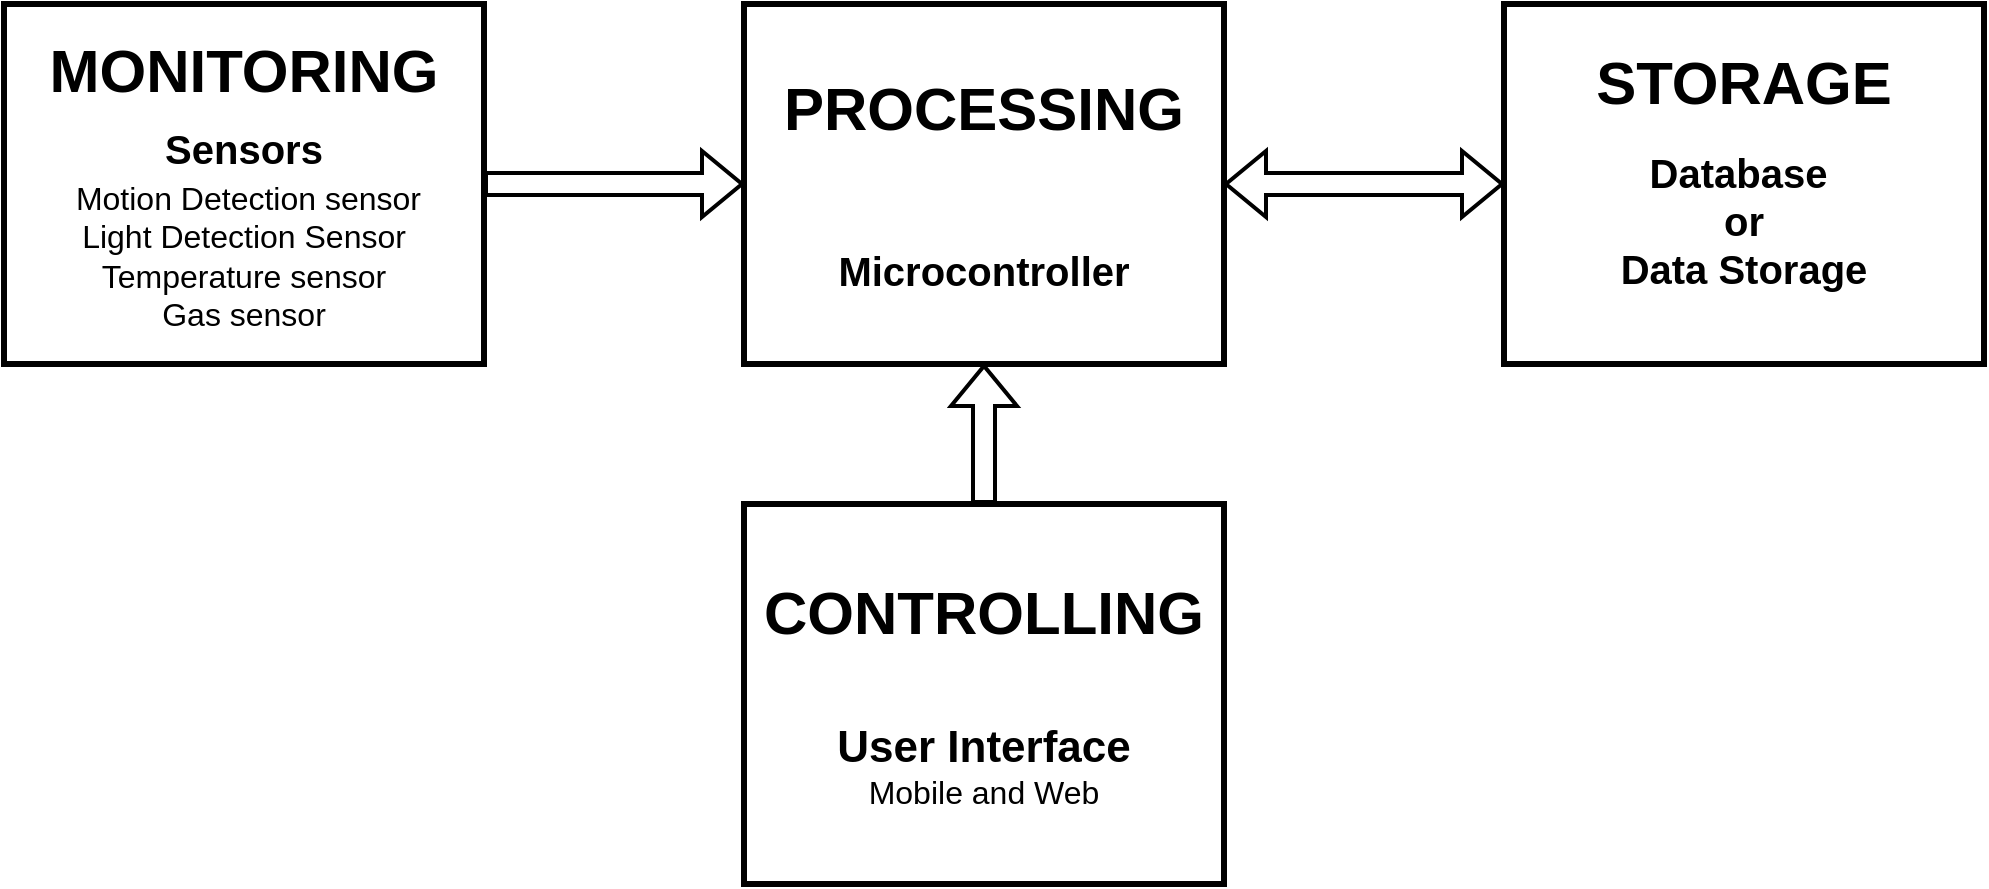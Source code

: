 <mxfile version="20.3.7" type="github">
  <diagram id="FkSYsnRfB3WPtG6Djq2n" name="Page-1">
    <mxGraphModel dx="1296" dy="706" grid="1" gridSize="10" guides="1" tooltips="1" connect="1" arrows="1" fold="1" page="1" pageScale="1" pageWidth="850" pageHeight="1100" math="0" shadow="0">
      <root>
        <mxCell id="0" />
        <mxCell id="1" parent="0" />
        <mxCell id="2tK7dHbmGP9RhGaZD1cl-1" value="&lt;div style=&quot;font-size: 30px;&quot;&gt;&lt;b&gt;&lt;font style=&quot;font-size: 30px;&quot;&gt;MONITORING &lt;font style=&quot;font-size: 20px;&quot;&gt;Sensors&lt;/font&gt;&lt;br&gt;&lt;/font&gt;&lt;/b&gt;&lt;/div&gt;&lt;div style=&quot;font-size: 16px;&quot;&gt;&lt;font style=&quot;font-size: 16px;&quot;&gt;&amp;nbsp;Motion Detection sensor&lt;/font&gt;&lt;/div&gt;&lt;div style=&quot;font-size: 16px;&quot;&gt;&lt;font style=&quot;font-size: 16px;&quot;&gt;Light Detection Sensor&lt;/font&gt;&lt;/div&gt;&lt;div style=&quot;font-size: 16px;&quot;&gt;&lt;font style=&quot;font-size: 16px;&quot;&gt;Temperature sensor&lt;/font&gt;&lt;/div&gt;&lt;div style=&quot;font-size: 16px;&quot;&gt;&lt;font style=&quot;font-size: 16px;&quot;&gt;Gas sensor&lt;/font&gt;&lt;br&gt;&lt;/div&gt;" style="rounded=0;whiteSpace=wrap;html=1;strokeWidth=3;" vertex="1" parent="1">
          <mxGeometry x="20" y="160" width="240" height="180" as="geometry" />
        </mxCell>
        <mxCell id="2tK7dHbmGP9RhGaZD1cl-6" value="&lt;div style=&quot;font-size: 30px;&quot;&gt;&lt;b&gt;STORAGE&lt;/b&gt;&lt;/div&gt;&lt;div&gt;&lt;br&gt;&lt;/div&gt;&lt;div&gt;&lt;font size=&quot;1&quot;&gt;&lt;b style=&quot;font-size: 20px;&quot;&gt;Database&amp;nbsp; &lt;br&gt;&lt;/b&gt;&lt;/font&gt;&lt;/div&gt;&lt;div&gt;&lt;font size=&quot;1&quot;&gt;&lt;b style=&quot;font-size: 20px;&quot;&gt;or &lt;br&gt;&lt;/b&gt;&lt;/font&gt;&lt;/div&gt;&lt;div&gt;&lt;font size=&quot;1&quot;&gt;&lt;b style=&quot;font-size: 20px;&quot;&gt;Data Storage&lt;br&gt;&lt;/b&gt;&lt;/font&gt;&lt;/div&gt;&lt;div&gt;&lt;br&gt;&lt;/div&gt;" style="rounded=0;whiteSpace=wrap;html=1;strokeWidth=3;" vertex="1" parent="1">
          <mxGeometry x="770" y="160" width="240" height="180" as="geometry" />
        </mxCell>
        <mxCell id="2tK7dHbmGP9RhGaZD1cl-7" value="&lt;div&gt;&lt;font size=&quot;1&quot;&gt;&lt;b&gt;&lt;font style=&quot;font-size: 30px;&quot;&gt;PROCESSING&lt;/font&gt;&lt;/b&gt;&lt;/font&gt;&lt;/div&gt;&lt;div&gt;&lt;font size=&quot;1&quot;&gt;&lt;b&gt;&lt;font style=&quot;font-size: 30px;&quot;&gt;&lt;br&gt;&lt;/font&gt;&lt;/b&gt;&lt;/font&gt;&lt;/div&gt;&lt;div&gt;&lt;font size=&quot;1&quot;&gt;&lt;br&gt;&lt;/font&gt;&lt;/div&gt;&lt;div style=&quot;font-size: 20px;&quot;&gt;&lt;font style=&quot;font-size: 20px;&quot;&gt;&lt;b&gt;Microcontroller&lt;/b&gt;&lt;br&gt;&lt;/font&gt;&lt;/div&gt;" style="rounded=0;whiteSpace=wrap;html=1;strokeWidth=3;" vertex="1" parent="1">
          <mxGeometry x="390" y="160" width="240" height="180" as="geometry" />
        </mxCell>
        <mxCell id="2tK7dHbmGP9RhGaZD1cl-8" value="&lt;div style=&quot;font-size: 30px;&quot;&gt;&lt;b&gt;CONTROLLING&lt;/b&gt;&lt;/div&gt;&lt;div style=&quot;font-size: 30px;&quot;&gt;&lt;b&gt;&lt;br&gt;&lt;/b&gt;&lt;/div&gt;&lt;div style=&quot;font-size: 16px;&quot;&gt;&lt;font size=&quot;1&quot;&gt;&lt;b style=&quot;font-size: 22px;&quot;&gt;User Interface&lt;/b&gt;&lt;/font&gt;&lt;br&gt;&lt;/div&gt;&lt;div style=&quot;font-size: 16px;&quot;&gt;Mobile and Web&lt;br&gt;&lt;/div&gt;" style="rounded=0;whiteSpace=wrap;html=1;strokeWidth=3;" vertex="1" parent="1">
          <mxGeometry x="390" y="410" width="240" height="190" as="geometry" />
        </mxCell>
        <mxCell id="2tK7dHbmGP9RhGaZD1cl-10" value="" style="shape=flexArrow;endArrow=classic;html=1;rounded=0;strokeWidth=2;curved=1;exitX=1;exitY=0.5;exitDx=0;exitDy=0;entryX=0;entryY=0.5;entryDx=0;entryDy=0;" edge="1" parent="1" source="2tK7dHbmGP9RhGaZD1cl-1" target="2tK7dHbmGP9RhGaZD1cl-7">
          <mxGeometry width="50" height="50" relative="1" as="geometry">
            <mxPoint x="400" y="290" as="sourcePoint" />
            <mxPoint x="450" y="240" as="targetPoint" />
          </mxGeometry>
        </mxCell>
        <mxCell id="2tK7dHbmGP9RhGaZD1cl-12" value="" style="shape=flexArrow;endArrow=classic;startArrow=classic;html=1;rounded=0;strokeWidth=2;curved=1;exitX=1;exitY=0.5;exitDx=0;exitDy=0;entryX=0;entryY=0.5;entryDx=0;entryDy=0;" edge="1" parent="1" source="2tK7dHbmGP9RhGaZD1cl-7" target="2tK7dHbmGP9RhGaZD1cl-6">
          <mxGeometry width="100" height="100" relative="1" as="geometry">
            <mxPoint x="660" y="340" as="sourcePoint" />
            <mxPoint x="760" y="240" as="targetPoint" />
          </mxGeometry>
        </mxCell>
        <mxCell id="2tK7dHbmGP9RhGaZD1cl-13" value="" style="shape=flexArrow;endArrow=classic;html=1;rounded=0;strokeWidth=2;curved=1;entryX=0.5;entryY=1;entryDx=0;entryDy=0;exitX=0.5;exitY=0;exitDx=0;exitDy=0;" edge="1" parent="1" source="2tK7dHbmGP9RhGaZD1cl-8" target="2tK7dHbmGP9RhGaZD1cl-7">
          <mxGeometry width="50" height="50" relative="1" as="geometry">
            <mxPoint x="200" y="450" as="sourcePoint" />
            <mxPoint x="250" y="400" as="targetPoint" />
          </mxGeometry>
        </mxCell>
      </root>
    </mxGraphModel>
  </diagram>
</mxfile>
